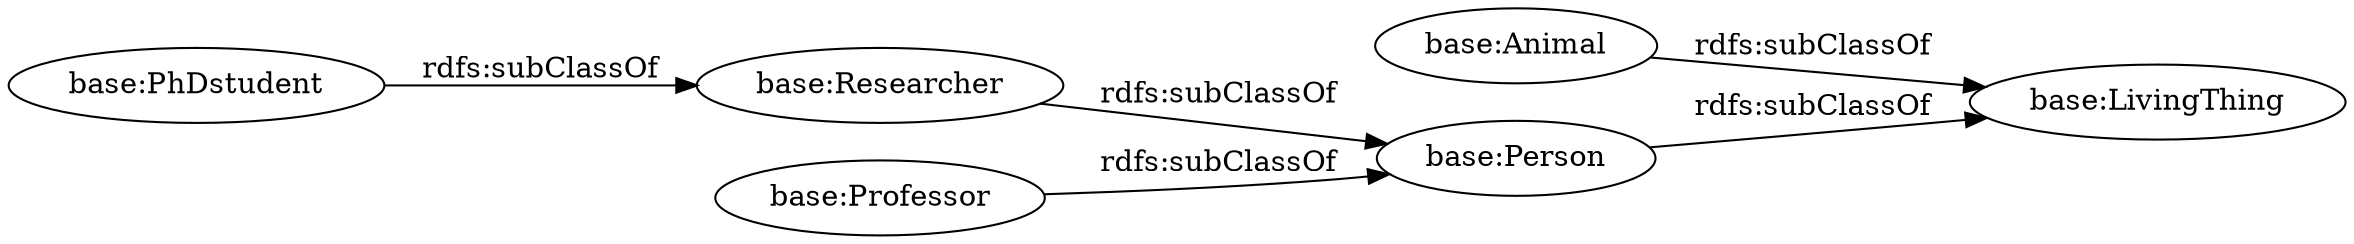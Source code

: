 digraph ar2dtool_diagram { 
rankdir=LR;
size="1000"
	"base:Person" -> "base:LivingThing" [ label = "rdfs:subClassOf" ];
	"base:PhDstudent" -> "base:Researcher" [ label = "rdfs:subClassOf" ];
	"base:Professor" -> "base:Person" [ label = "rdfs:subClassOf" ];
	"base:Researcher" -> "base:Person" [ label = "rdfs:subClassOf" ];
	"base:Animal" -> "base:LivingThing" [ label = "rdfs:subClassOf" ];

}
